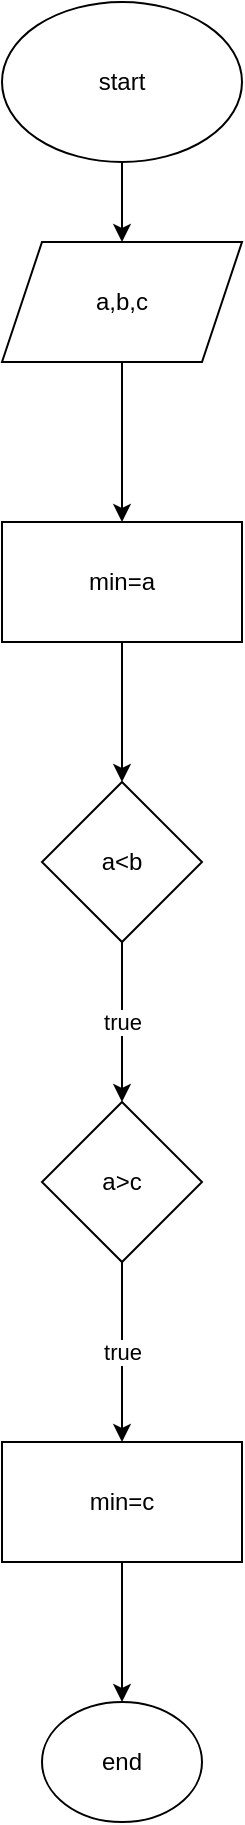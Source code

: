 <mxfile version="22.0.8" type="device" pages="3">
  <diagram id="To3fO16rr2EnkqvzP1uV" name="Trang-2">
    <mxGraphModel dx="880" dy="446" grid="1" gridSize="10" guides="1" tooltips="1" connect="1" arrows="1" fold="1" page="1" pageScale="1" pageWidth="827" pageHeight="1169" math="0" shadow="0">
      <root>
        <mxCell id="0" />
        <mxCell id="1" parent="0" />
        <mxCell id="bYh_4wJyu4nNFeAtEAbs-3" value="" style="edgeStyle=orthogonalEdgeStyle;rounded=0;orthogonalLoop=1;jettySize=auto;html=1;" edge="1" parent="1" source="bYh_4wJyu4nNFeAtEAbs-1" target="bYh_4wJyu4nNFeAtEAbs-2">
          <mxGeometry relative="1" as="geometry" />
        </mxCell>
        <mxCell id="bYh_4wJyu4nNFeAtEAbs-1" value="start" style="ellipse;whiteSpace=wrap;html=1;" vertex="1" parent="1">
          <mxGeometry x="360" y="40" width="120" height="80" as="geometry" />
        </mxCell>
        <mxCell id="bYh_4wJyu4nNFeAtEAbs-5" value="" style="edgeStyle=orthogonalEdgeStyle;rounded=0;orthogonalLoop=1;jettySize=auto;html=1;" edge="1" parent="1" source="bYh_4wJyu4nNFeAtEAbs-2" target="bYh_4wJyu4nNFeAtEAbs-4">
          <mxGeometry relative="1" as="geometry" />
        </mxCell>
        <mxCell id="bYh_4wJyu4nNFeAtEAbs-2" value="a,b,c" style="shape=parallelogram;perimeter=parallelogramPerimeter;whiteSpace=wrap;html=1;fixedSize=1;" vertex="1" parent="1">
          <mxGeometry x="360" y="160" width="120" height="60" as="geometry" />
        </mxCell>
        <mxCell id="bYh_4wJyu4nNFeAtEAbs-8" value="" style="edgeStyle=orthogonalEdgeStyle;rounded=0;orthogonalLoop=1;jettySize=auto;html=1;" edge="1" parent="1" source="bYh_4wJyu4nNFeAtEAbs-4" target="bYh_4wJyu4nNFeAtEAbs-6">
          <mxGeometry relative="1" as="geometry" />
        </mxCell>
        <mxCell id="bYh_4wJyu4nNFeAtEAbs-4" value="min=a" style="whiteSpace=wrap;html=1;" vertex="1" parent="1">
          <mxGeometry x="360" y="300" width="120" height="60" as="geometry" />
        </mxCell>
        <mxCell id="bYh_4wJyu4nNFeAtEAbs-10" value="true" style="edgeStyle=orthogonalEdgeStyle;rounded=0;orthogonalLoop=1;jettySize=auto;html=1;" edge="1" parent="1" source="bYh_4wJyu4nNFeAtEAbs-6" target="bYh_4wJyu4nNFeAtEAbs-9">
          <mxGeometry relative="1" as="geometry" />
        </mxCell>
        <mxCell id="bYh_4wJyu4nNFeAtEAbs-6" value="a&amp;lt;b" style="rhombus;whiteSpace=wrap;html=1;" vertex="1" parent="1">
          <mxGeometry x="380" y="430" width="80" height="80" as="geometry" />
        </mxCell>
        <mxCell id="bYh_4wJyu4nNFeAtEAbs-12" value="true" style="edgeStyle=orthogonalEdgeStyle;rounded=0;orthogonalLoop=1;jettySize=auto;html=1;" edge="1" parent="1" source="bYh_4wJyu4nNFeAtEAbs-9" target="bYh_4wJyu4nNFeAtEAbs-11">
          <mxGeometry relative="1" as="geometry" />
        </mxCell>
        <mxCell id="bYh_4wJyu4nNFeAtEAbs-9" value="a&amp;gt;c" style="rhombus;whiteSpace=wrap;html=1;" vertex="1" parent="1">
          <mxGeometry x="380" y="590" width="80" height="80" as="geometry" />
        </mxCell>
        <mxCell id="bYh_4wJyu4nNFeAtEAbs-14" value="" style="edgeStyle=orthogonalEdgeStyle;rounded=0;orthogonalLoop=1;jettySize=auto;html=1;" edge="1" parent="1" source="bYh_4wJyu4nNFeAtEAbs-11" target="bYh_4wJyu4nNFeAtEAbs-13">
          <mxGeometry relative="1" as="geometry" />
        </mxCell>
        <mxCell id="bYh_4wJyu4nNFeAtEAbs-11" value="min=c" style="whiteSpace=wrap;html=1;" vertex="1" parent="1">
          <mxGeometry x="360" y="760" width="120" height="60" as="geometry" />
        </mxCell>
        <mxCell id="bYh_4wJyu4nNFeAtEAbs-13" value="end" style="ellipse;whiteSpace=wrap;html=1;" vertex="1" parent="1">
          <mxGeometry x="380" y="890" width="80" height="60" as="geometry" />
        </mxCell>
      </root>
    </mxGraphModel>
  </diagram>
  <diagram id="FuipeM-aDKNHE6RHm3wV" name="Trang-4">
    <mxGraphModel dx="1707" dy="446" grid="1" gridSize="10" guides="1" tooltips="1" connect="1" arrows="1" fold="1" page="1" pageScale="1" pageWidth="827" pageHeight="1169" math="0" shadow="0">
      <root>
        <mxCell id="0" />
        <mxCell id="1" parent="0" />
        <mxCell id="PlDcSnJrLguaMQYOtTTp-3" value="" style="edgeStyle=orthogonalEdgeStyle;rounded=0;orthogonalLoop=1;jettySize=auto;html=1;" edge="1" parent="1" source="PlDcSnJrLguaMQYOtTTp-1" target="PlDcSnJrLguaMQYOtTTp-2">
          <mxGeometry relative="1" as="geometry" />
        </mxCell>
        <mxCell id="PlDcSnJrLguaMQYOtTTp-1" value="start" style="ellipse;whiteSpace=wrap;html=1;" vertex="1" parent="1">
          <mxGeometry x="354" y="130" width="120" height="80" as="geometry" />
        </mxCell>
        <mxCell id="PlDcSnJrLguaMQYOtTTp-5" value="" style="edgeStyle=orthogonalEdgeStyle;rounded=0;orthogonalLoop=1;jettySize=auto;html=1;" edge="1" parent="1" source="PlDcSnJrLguaMQYOtTTp-2" target="PlDcSnJrLguaMQYOtTTp-4">
          <mxGeometry relative="1" as="geometry" />
        </mxCell>
        <mxCell id="PlDcSnJrLguaMQYOtTTp-2" value="a,b" style="shape=parallelogram;perimeter=parallelogramPerimeter;whiteSpace=wrap;html=1;fixedSize=1;" vertex="1" parent="1">
          <mxGeometry x="354" y="300" width="120" height="60" as="geometry" />
        </mxCell>
        <mxCell id="PlDcSnJrLguaMQYOtTTp-7" value="true" style="edgeStyle=orthogonalEdgeStyle;rounded=0;orthogonalLoop=1;jettySize=auto;html=1;" edge="1" parent="1" source="PlDcSnJrLguaMQYOtTTp-4" target="PlDcSnJrLguaMQYOtTTp-6">
          <mxGeometry relative="1" as="geometry">
            <Array as="points">
              <mxPoint x="550" y="480" />
              <mxPoint x="550" y="480" />
            </Array>
          </mxGeometry>
        </mxCell>
        <mxCell id="PlDcSnJrLguaMQYOtTTp-19" value="false" style="edgeStyle=orthogonalEdgeStyle;rounded=0;orthogonalLoop=1;jettySize=auto;html=1;" edge="1" parent="1" source="PlDcSnJrLguaMQYOtTTp-4" target="PlDcSnJrLguaMQYOtTTp-18">
          <mxGeometry relative="1" as="geometry" />
        </mxCell>
        <mxCell id="PlDcSnJrLguaMQYOtTTp-4" value="nghiệm = a&lt;br&gt;" style="whiteSpace=wrap;html=1;" vertex="1" parent="1">
          <mxGeometry x="354" y="450" width="120" height="60" as="geometry" />
        </mxCell>
        <mxCell id="PlDcSnJrLguaMQYOtTTp-9" value="" style="edgeStyle=orthogonalEdgeStyle;rounded=0;orthogonalLoop=1;jettySize=auto;html=1;" edge="1" parent="1" source="PlDcSnJrLguaMQYOtTTp-6" target="PlDcSnJrLguaMQYOtTTp-8">
          <mxGeometry relative="1" as="geometry" />
        </mxCell>
        <mxCell id="PlDcSnJrLguaMQYOtTTp-11" value="false" style="edgeStyle=orthogonalEdgeStyle;rounded=0;orthogonalLoop=1;jettySize=auto;html=1;" edge="1" parent="1" source="PlDcSnJrLguaMQYOtTTp-6" target="PlDcSnJrLguaMQYOtTTp-10">
          <mxGeometry relative="1" as="geometry" />
        </mxCell>
        <mxCell id="PlDcSnJrLguaMQYOtTTp-6" value="a = 0" style="rhombus;whiteSpace=wrap;html=1;" vertex="1" parent="1">
          <mxGeometry x="574" y="430" width="80" height="80" as="geometry" />
        </mxCell>
        <mxCell id="PlDcSnJrLguaMQYOtTTp-17" style="rounded=0;orthogonalLoop=1;jettySize=auto;html=1;entryX=0.967;entryY=0.75;entryDx=0;entryDy=0;entryPerimeter=0;edgeStyle=elbowEdgeStyle;" edge="1" parent="1" source="PlDcSnJrLguaMQYOtTTp-8" target="PlDcSnJrLguaMQYOtTTp-12">
          <mxGeometry relative="1" as="geometry">
            <mxPoint x="780" y="850" as="targetPoint" />
            <Array as="points">
              <mxPoint x="774" y="690" />
            </Array>
          </mxGeometry>
        </mxCell>
        <mxCell id="PlDcSnJrLguaMQYOtTTp-8" value="2 trường hợp" style="whiteSpace=wrap;html=1;" vertex="1" parent="1">
          <mxGeometry x="714" y="440" width="120" height="60" as="geometry" />
        </mxCell>
        <mxCell id="PlDcSnJrLguaMQYOtTTp-10" value="nghiệm = -b/a" style="whiteSpace=wrap;html=1;" vertex="1" parent="1">
          <mxGeometry x="554" y="600" width="120" height="60" as="geometry" />
        </mxCell>
        <mxCell id="PlDcSnJrLguaMQYOtTTp-12" value="end" style="ellipse;whiteSpace=wrap;html=1;" vertex="1" parent="1">
          <mxGeometry x="354" y="770" width="120" height="80" as="geometry" />
        </mxCell>
        <mxCell id="PlDcSnJrLguaMQYOtTTp-13" style="edgeStyle=orthogonalEdgeStyle;rounded=0;orthogonalLoop=1;jettySize=auto;html=1;entryX=0.717;entryY=0.25;entryDx=0;entryDy=0;exitX=0;exitY=0.5;exitDx=0;exitDy=0;entryPerimeter=0;" edge="1" parent="1" source="PlDcSnJrLguaMQYOtTTp-10" target="PlDcSnJrLguaMQYOtTTp-12">
          <mxGeometry relative="1" as="geometry">
            <mxPoint x="584" y="630" as="sourcePoint" />
            <mxPoint x="500.04" y="830" as="targetPoint" />
          </mxGeometry>
        </mxCell>
        <mxCell id="PlDcSnJrLguaMQYOtTTp-21" value="true" style="edgeStyle=orthogonalEdgeStyle;rounded=0;orthogonalLoop=1;jettySize=auto;html=1;" edge="1" parent="1" source="PlDcSnJrLguaMQYOtTTp-18" target="PlDcSnJrLguaMQYOtTTp-20">
          <mxGeometry relative="1" as="geometry" />
        </mxCell>
        <mxCell id="PlDcSnJrLguaMQYOtTTp-23" value="false" style="edgeStyle=orthogonalEdgeStyle;rounded=0;orthogonalLoop=1;jettySize=auto;html=1;" edge="1" parent="1" source="PlDcSnJrLguaMQYOtTTp-18" target="PlDcSnJrLguaMQYOtTTp-22">
          <mxGeometry relative="1" as="geometry" />
        </mxCell>
        <mxCell id="PlDcSnJrLguaMQYOtTTp-18" value="b = 0" style="rhombus;whiteSpace=wrap;html=1;" vertex="1" parent="1">
          <mxGeometry x="174" y="440" width="80" height="80" as="geometry" />
        </mxCell>
        <mxCell id="PlDcSnJrLguaMQYOtTTp-27" style="edgeStyle=orthogonalEdgeStyle;rounded=0;orthogonalLoop=1;jettySize=auto;html=1;" edge="1" parent="1" source="PlDcSnJrLguaMQYOtTTp-20" target="PlDcSnJrLguaMQYOtTTp-12">
          <mxGeometry relative="1" as="geometry" />
        </mxCell>
        <mxCell id="PlDcSnJrLguaMQYOtTTp-20" value="vô số nghiệm" style="whiteSpace=wrap;html=1;" vertex="1" parent="1">
          <mxGeometry x="154" y="610" width="120" height="60" as="geometry" />
        </mxCell>
        <mxCell id="PlDcSnJrLguaMQYOtTTp-26" style="edgeStyle=orthogonalEdgeStyle;rounded=0;orthogonalLoop=1;jettySize=auto;html=1;entryX=0;entryY=0.5;entryDx=0;entryDy=0;exitX=0.617;exitY=1.06;exitDx=0;exitDy=0;exitPerimeter=0;" edge="1" parent="1" source="PlDcSnJrLguaMQYOtTTp-22" target="PlDcSnJrLguaMQYOtTTp-12">
          <mxGeometry relative="1" as="geometry">
            <mxPoint x="-226" y="510" as="sourcePoint" />
            <Array as="points">
              <mxPoint x="68" y="810" />
            </Array>
          </mxGeometry>
        </mxCell>
        <mxCell id="PlDcSnJrLguaMQYOtTTp-22" value="vô nghiệm" style="whiteSpace=wrap;html=1;" vertex="1" parent="1">
          <mxGeometry x="-6" y="460" width="120" height="50" as="geometry" />
        </mxCell>
      </root>
    </mxGraphModel>
  </diagram>
  <diagram id="h0ga3jGCZYyeAUbb7RJ4" name="Trang-3">
    <mxGraphModel dx="880" dy="446" grid="1" gridSize="10" guides="1" tooltips="1" connect="1" arrows="1" fold="1" page="1" pageScale="1" pageWidth="827" pageHeight="1169" math="0" shadow="0">
      <root>
        <mxCell id="0" />
        <mxCell id="1" parent="0" />
        <mxCell id="T6kdcvq83UXthCUOWX90-4" value="" style="edgeStyle=orthogonalEdgeStyle;rounded=0;orthogonalLoop=1;jettySize=auto;html=1;" edge="1" parent="1" source="T6kdcvq83UXthCUOWX90-2" target="T6kdcvq83UXthCUOWX90-3">
          <mxGeometry relative="1" as="geometry" />
        </mxCell>
        <mxCell id="T6kdcvq83UXthCUOWX90-2" value="START" style="ellipse;whiteSpace=wrap;html=1;" vertex="1" parent="1">
          <mxGeometry x="340" y="40" width="120" height="80" as="geometry" />
        </mxCell>
        <mxCell id="T6kdcvq83UXthCUOWX90-6" value="" style="edgeStyle=orthogonalEdgeStyle;rounded=0;orthogonalLoop=1;jettySize=auto;html=1;" edge="1" parent="1" source="T6kdcvq83UXthCUOWX90-3" target="T6kdcvq83UXthCUOWX90-5">
          <mxGeometry relative="1" as="geometry" />
        </mxCell>
        <mxCell id="T6kdcvq83UXthCUOWX90-3" value="A,B" style="shape=parallelogram;perimeter=parallelogramPerimeter;whiteSpace=wrap;html=1;fixedSize=1;" vertex="1" parent="1">
          <mxGeometry x="340" y="210" width="120" height="60" as="geometry" />
        </mxCell>
        <mxCell id="T6kdcvq83UXthCUOWX90-8" value="" style="edgeStyle=orthogonalEdgeStyle;rounded=0;orthogonalLoop=1;jettySize=auto;html=1;" edge="1" parent="1" source="T6kdcvq83UXthCUOWX90-5" target="T6kdcvq83UXthCUOWX90-7">
          <mxGeometry relative="1" as="geometry" />
        </mxCell>
        <mxCell id="T6kdcvq83UXthCUOWX90-14" value="" style="edgeStyle=orthogonalEdgeStyle;rounded=0;orthogonalLoop=1;jettySize=auto;html=1;" edge="1" parent="1" source="T6kdcvq83UXthCUOWX90-5" target="T6kdcvq83UXthCUOWX90-13">
          <mxGeometry relative="1" as="geometry" />
        </mxCell>
        <mxCell id="T6kdcvq83UXthCUOWX90-21" value="" style="edgeStyle=orthogonalEdgeStyle;rounded=0;orthogonalLoop=1;jettySize=auto;html=1;" edge="1" parent="1" source="T6kdcvq83UXthCUOWX90-5" target="T6kdcvq83UXthCUOWX90-20">
          <mxGeometry relative="1" as="geometry" />
        </mxCell>
        <mxCell id="T6kdcvq83UXthCUOWX90-5" value="BCNN = A" style="whiteSpace=wrap;html=1;" vertex="1" parent="1">
          <mxGeometry x="340" y="350" width="120" height="60" as="geometry" />
        </mxCell>
        <mxCell id="T6kdcvq83UXthCUOWX90-11" value="" style="edgeStyle=orthogonalEdgeStyle;rounded=0;orthogonalLoop=1;jettySize=auto;html=1;" edge="1" parent="1" source="T6kdcvq83UXthCUOWX90-7" target="T6kdcvq83UXthCUOWX90-10">
          <mxGeometry relative="1" as="geometry" />
        </mxCell>
        <mxCell id="T6kdcvq83UXthCUOWX90-7" value="A=B=0" style="rhombus;whiteSpace=wrap;html=1;" vertex="1" parent="1">
          <mxGeometry x="560" y="340" width="80" height="80" as="geometry" />
        </mxCell>
        <mxCell id="T6kdcvq83UXthCUOWX90-9" value="END" style="ellipse;whiteSpace=wrap;html=1;" vertex="1" parent="1">
          <mxGeometry x="360" y="760" width="120" height="80" as="geometry" />
        </mxCell>
        <mxCell id="T6kdcvq83UXthCUOWX90-10" value="KHÔNG BCNN" style="whiteSpace=wrap;html=1;" vertex="1" parent="1">
          <mxGeometry x="540" y="510" width="120" height="60" as="geometry" />
        </mxCell>
        <mxCell id="T6kdcvq83UXthCUOWX90-12" style="edgeStyle=orthogonalEdgeStyle;rounded=0;orthogonalLoop=1;jettySize=auto;html=1;entryX=0.992;entryY=0.638;entryDx=0;entryDy=0;entryPerimeter=0;" edge="1" parent="1">
          <mxGeometry relative="1" as="geometry">
            <mxPoint x="601" y="570" as="sourcePoint" />
            <mxPoint x="480.04" y="811.04" as="targetPoint" />
            <Array as="points">
              <mxPoint x="601" y="721" />
              <mxPoint x="600" y="721" />
              <mxPoint x="600" y="811" />
            </Array>
          </mxGeometry>
        </mxCell>
        <mxCell id="T6kdcvq83UXthCUOWX90-16" value="" style="edgeStyle=orthogonalEdgeStyle;rounded=0;orthogonalLoop=1;jettySize=auto;html=1;" edge="1" parent="1" source="T6kdcvq83UXthCUOWX90-13" target="T6kdcvq83UXthCUOWX90-15">
          <mxGeometry relative="1" as="geometry" />
        </mxCell>
        <mxCell id="T6kdcvq83UXthCUOWX90-13" value="A &amp;gt; B" style="rhombus;whiteSpace=wrap;html=1;" vertex="1" parent="1">
          <mxGeometry x="360" y="430" width="80" height="80" as="geometry" />
        </mxCell>
        <mxCell id="T6kdcvq83UXthCUOWX90-18" value="" style="edgeStyle=orthogonalEdgeStyle;rounded=0;orthogonalLoop=1;jettySize=auto;html=1;" edge="1" parent="1" source="T6kdcvq83UXthCUOWX90-15" target="T6kdcvq83UXthCUOWX90-17">
          <mxGeometry relative="1" as="geometry" />
        </mxCell>
        <mxCell id="T6kdcvq83UXthCUOWX90-15" value="Dò BCNN A CHIA HẾT CHO B" style="whiteSpace=wrap;html=1;" vertex="1" parent="1">
          <mxGeometry x="340" y="540" width="120" height="60" as="geometry" />
        </mxCell>
        <mxCell id="T6kdcvq83UXthCUOWX90-19" value="" style="edgeStyle=orthogonalEdgeStyle;rounded=0;orthogonalLoop=1;jettySize=auto;html=1;" edge="1" parent="1" source="T6kdcvq83UXthCUOWX90-17" target="T6kdcvq83UXthCUOWX90-9">
          <mxGeometry relative="1" as="geometry" />
        </mxCell>
        <mxCell id="T6kdcvq83UXthCUOWX90-17" value="BCNN" style="shape=parallelogram;perimeter=parallelogramPerimeter;whiteSpace=wrap;html=1;fixedSize=1;" vertex="1" parent="1">
          <mxGeometry x="340" y="640" width="120" height="60" as="geometry" />
        </mxCell>
        <mxCell id="T6kdcvq83UXthCUOWX90-23" value="" style="edgeStyle=orthogonalEdgeStyle;rounded=0;orthogonalLoop=1;jettySize=auto;html=1;" edge="1" parent="1" source="T6kdcvq83UXthCUOWX90-20" target="T6kdcvq83UXthCUOWX90-22">
          <mxGeometry relative="1" as="geometry" />
        </mxCell>
        <mxCell id="T6kdcvq83UXthCUOWX90-20" value="A &amp;lt; B" style="rhombus;whiteSpace=wrap;html=1;" vertex="1" parent="1">
          <mxGeometry x="180" y="340" width="80" height="80" as="geometry" />
        </mxCell>
        <mxCell id="T6kdcvq83UXthCUOWX90-25" value="" style="edgeStyle=orthogonalEdgeStyle;rounded=0;orthogonalLoop=1;jettySize=auto;html=1;" edge="1" parent="1" source="T6kdcvq83UXthCUOWX90-22" target="T6kdcvq83UXthCUOWX90-24">
          <mxGeometry relative="1" as="geometry" />
        </mxCell>
        <mxCell id="T6kdcvq83UXthCUOWX90-22" value="Dò BCNN B CHIA HẾT CHO A" style="whiteSpace=wrap;html=1;" vertex="1" parent="1">
          <mxGeometry x="160" y="510" width="120" height="60" as="geometry" />
        </mxCell>
        <mxCell id="T6kdcvq83UXthCUOWX90-24" value="BCNN" style="shape=parallelogram;perimeter=parallelogramPerimeter;whiteSpace=wrap;html=1;fixedSize=1;" vertex="1" parent="1">
          <mxGeometry x="160" y="650" width="120" height="60" as="geometry" />
        </mxCell>
        <mxCell id="T6kdcvq83UXthCUOWX90-26" style="edgeStyle=orthogonalEdgeStyle;rounded=0;orthogonalLoop=1;jettySize=auto;html=1;entryX=0;entryY=0.75;entryDx=0;entryDy=0;entryPerimeter=0;" edge="1" parent="1" source="T6kdcvq83UXthCUOWX90-24" target="T6kdcvq83UXthCUOWX90-9">
          <mxGeometry relative="1" as="geometry" />
        </mxCell>
      </root>
    </mxGraphModel>
  </diagram>
</mxfile>
